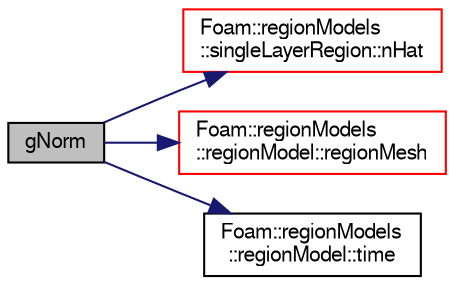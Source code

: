 digraph "gNorm"
{
  bgcolor="transparent";
  edge [fontname="FreeSans",fontsize="10",labelfontname="FreeSans",labelfontsize="10"];
  node [fontname="FreeSans",fontsize="10",shape=record];
  rankdir="LR";
  Node3855 [label="gNorm",height=0.2,width=0.4,color="black", fillcolor="grey75", style="filled", fontcolor="black"];
  Node3855 -> Node3856 [color="midnightblue",fontsize="10",style="solid",fontname="FreeSans"];
  Node3856 [label="Foam::regionModels\l::singleLayerRegion::nHat",height=0.2,width=0.4,color="red",URL="$a29018.html#a90a92816e920c11a80745dfb8e2592e0",tooltip="Return the patch normal vectors. "];
  Node3855 -> Node3900 [color="midnightblue",fontsize="10",style="solid",fontname="FreeSans"];
  Node3900 [label="Foam::regionModels\l::regionModel::regionMesh",height=0.2,width=0.4,color="red",URL="$a28998.html#a89a37969c20983ee143c612486ce5313",tooltip="Return the region mesh database. "];
  Node3855 -> Node3913 [color="midnightblue",fontsize="10",style="solid",fontname="FreeSans"];
  Node3913 [label="Foam::regionModels\l::regionModel::time",height=0.2,width=0.4,color="black",URL="$a28998.html#a1ed86245b170b9f651f62650b1827500",tooltip="Return the reference to the time database. "];
}
